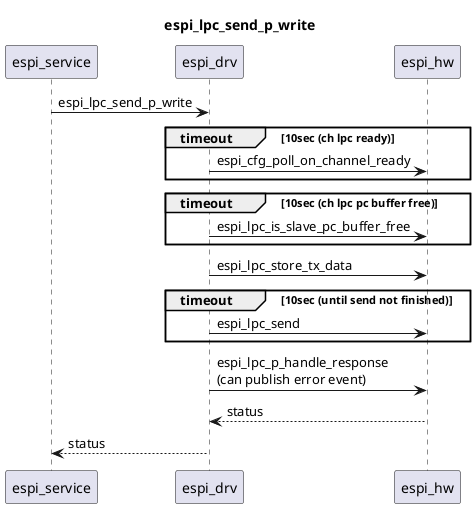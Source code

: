 @startuml espi_lpc_send_p_write
title espi_lpc_send_p_write
participant espi_service as es
participant espi_drv as ed
participant espi_hw as eh

es -> ed : espi_lpc_send_p_write
group timeout [10sec (ch lpc ready)]
ed -> eh : espi_cfg_poll_on_channel_ready
end
group timeout [10sec (ch lpc pc buffer free)]
ed ->eh : espi_lpc_is_slave_pc_buffer_free
end
ed ->eh : espi_lpc_store_tx_data
group timeout [10sec (until send not finished)]
ed ->eh : espi_lpc_send
end
ed ->eh : espi_lpc_p_handle_response \n(can publish error event)
ed <-- eh : status
es <-- ed : status
@enduml

@startuml espi_lpc_send_np_write
title espi_lpc_send_np_write
participant espi_service as es
participant espi_drv as ed
participant espi_hw as eh

es -> ed : espi_lpc_send_np_write
group timeout [10sec (ch lpc ready)]
ed -> eh : espi_cfg_poll_on_channel_ready
end
group timeout [10sec (ch lpc np buffer free)]
ed ->eh : espi_lpc_is_slave_np_buffer_free
end
ed ->eh : espi_lpc_store_tx_data
group timeout [10sec (until send not finished)]
ed ->eh : espi_lpc_send
end
ed ->eh : espi_lpc_np_handle_response \n(can publish error event, no timeout, \nin case of not response just pending \nstarus returned)
ed <-- eh : status
es <-- ed : status
@enduml

@startuml espi_lpc_send_np_read
title espi_lpc_send_np_read
participant espi_service as es
participant espi_drv as ed
participant espi_hw as eh

es -> ed : espi_lpc_send_np_read
group timeout [10sec (ch lpc ready)]
ed -> eh : espi_cfg_poll_on_channel_ready
end
group timeout [10sec (ch lpc np buffer free)]
ed ->eh : espi_lpc_is_slave_np_buffer_free
end
'ed ->eh : espi_lpc_store_tx_data
group timeout [10sec (until send not finished)]
ed ->eh : espi_lpc_send (np_opcode)
end
ed <-> eh : espi_lpc_np_handle_response
group #LightBlue completion [potential to handle separately based on pc buffer status]
group timeout [10sec (until pc buffer available)]
ed -> eh : check pc buffer status
ed <- eh :pc buffer status
end
ed -> eh : espi_lpc_send (ESPI_PLCC_TX_CMD_GET_PC)
ed -> eh : espi_lpc_np_handle_response \n(can publish error event, no timeout, \nin case of not response just pending \nstarus returned)
ed <-> eh : espi_lpc_load_rx_data
es <-- ed : status and data
end
@enduml

@startuml espi_lpc_send_np_read_async
title espi_lpc_send_np_read_async
participant iosf_p
participant tlp
participant espi_srv
participant espi_drv
participant espi_hw

iosf_p -> tlp :
iosf_p <[#Red]- tlp : interrupt disable!!!
group request 
tlp -> espi_srv : espi_io_read_dev_0\n(TLP handler needs reimplementation)
note left
TLP needs to store some tlp tx
data needed later during compose
of tlp rx
end note
activate tlp #Yellow
{int_begin} espi_srv -> espi_srv : espi_io_read_common

espi_srv -> espi_drv : espi_lpc_send_np_read
group timeout [10sec (ch lpc ready)]
espi_drv -> espi_hw : espi_cfg_poll_on_channel_ready
end
group timeout [10sec (ch lpc np buffer free)]
espi_drv ->espi_hw : espi_lpc_is_slave_np_buffer_free
end
'espi_drv ->espi_hw : espi_lpc_store_tx_data
group timeout [10sec (until send not finished)]
espi_drv ->espi_hw : espi_lpc_send
end
espi_drv -> espi_hw : espi_lpc_np_handle_response
espi_drv <- espi_hw : RESPONSE STATUS_PENDING
espi_srv <- espi_drv : status_pending
tlp <- espi_srv : status_pending
end
... processor can handle other non-iosf_p traffic ...
group completion
espi_srv <-- espi_hw : interrupt EVT pc buffer available 
espi_srv -> espi_drv : get_pc_buffer data
espi_drv -> espi_hw : receive data from pc buffer
espi_drv <- espi_hw : pc buffer data
espi_srv <- espi_drv : pc_buffer data
{int_end} tlp <- espi_srv : espi_cpl_to_tlp
note left
TLP prepares COMPLETION
based on data from TLP request
end data from espi
end note
iosf_p <- tlp : completion
iosf_p <[#Red]- tlp : interrupt enable!!!

{int_begin} <-> {int_end} : dafdas
deactivate tlp
end

@enduml

@startuml espi_lpc_send_np_read_async_
title espi_lpc_send_np_read_async
participant iosf_p
participant tlp
participant espi_srv
participant espi_drv
participant espi_hw

iosf_p -> tlp :
iosf_p <[#Red]- tlp : interrupt disable!!!
tlp -> espi_srv : espi_io_read_dev_0\n(TLP handler needs reimplementation)
note left
TLP needs to store some tlp tx
data needed later during compose
of tlp rx
end note
activate tlp #Yellow
{int_begin} espi_srv -> espi_srv : espi_io_read_common

espi_srv -> espi_drv : espi_lpc_send_np_read
group timeout [10sec (ch lpc ready)]
espi_drv -> espi_hw : espi_cfg_poll_on_channel_ready
end
group timeout [10sec (ch lpc np buffer free)]
espi_drv ->espi_hw : espi_lpc_is_slave_np_buffer_free
end
'espi_drv ->espi_hw : espi_lpc_store_tx_data
group timeout [10sec (until send not finished)]
espi_drv ->espi_hw : espi_lpc_send
end
espi_drv -> espi_hw : espi_lpc_np_handle_response
alt response_available
group #LightBlue completion [potential to handle separately based on pc buffer status]
group timeout [10sec (until pc buffer available)]
espi_drv -> espi_hw : check pc buffer status
espi_drv <- espi_hw :pc buffer status
end
espi_drv -> espi_hw : espi_lpc_send (ESPI_PLCC_TX_CMD_GET_PC)
espi_drv -> espi_hw : espi_lpc_np_handle_response \n(can publish error event, no timeout, \nin case of not response just pending \nstarus returned)
espi_drv <-> espi_hw : espi_lpc_load_rx_data
espi_srv <-- espi_drv : status and data
tlp <-- espi_srv : status and data
iosf_p <-- tlp : completion
end

else response pending
espi_drv <- espi_hw : RESPONSE STATUS_PENDING
espi_srv <- espi_drv : status_pending
tlp <- espi_srv : status_pending
... processor can handle other non-iosf_p traffic ...
group completion
espi_srv <-- espi_hw : interrupt EVT pc buffer available 
espi_srv -> espi_drv : get_pc_buffer data
espi_drv -> espi_hw : receive data from pc buffer
espi_drv <- espi_hw : pc buffer data
espi_srv <- espi_drv : pc_buffer data
{int_end} tlp <- espi_srv : espi_cpl_to_tlp
note left
TLP prepares COMPLETION
based on data from TLP request
end data from espi
end note
iosf_p <- tlp : completion
iosf_p <[#Red]- tlp : interrupt enable!!!

{int_begin} <-> {int_end} : dafdas
deactivate tlp
end
end
@enduml